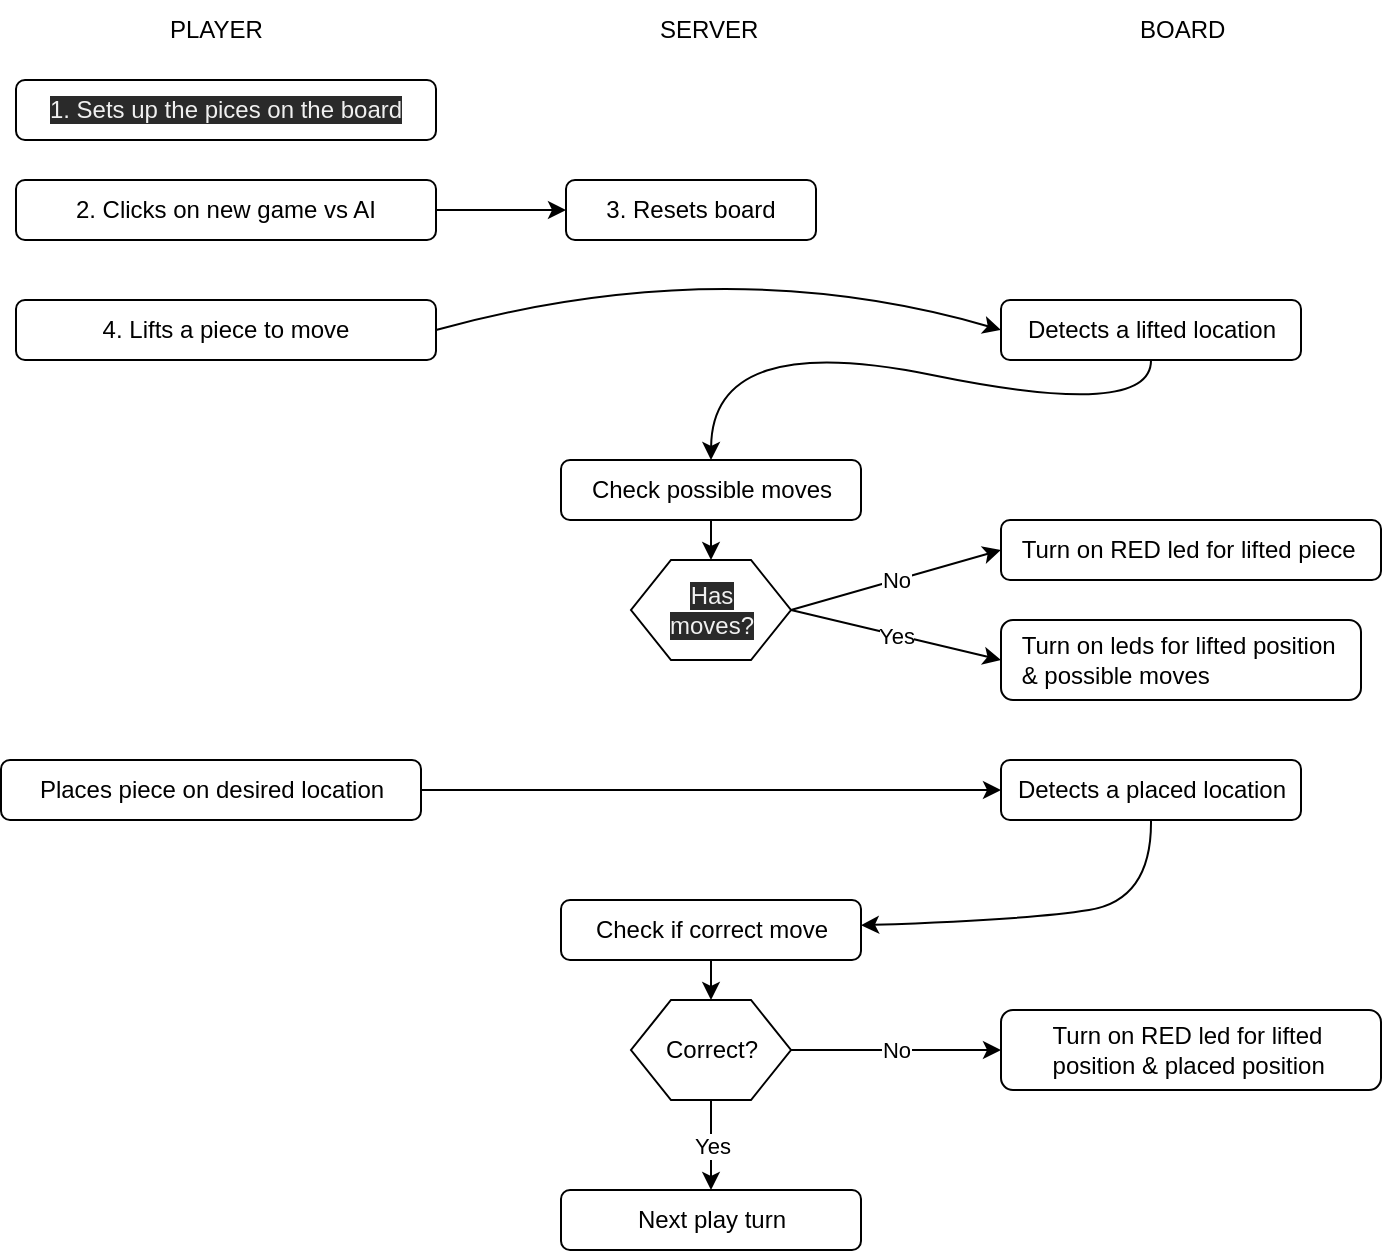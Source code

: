<mxfile>
    <diagram id="P_dEv1bGkTmpQ8GA3xF1" name="Page-1">
        <mxGraphModel dx="822" dy="465" grid="1" gridSize="10" guides="1" tooltips="1" connect="1" arrows="1" fold="1" page="1" pageScale="1" pageWidth="827" pageHeight="1169" math="0" shadow="0">
            <root>
                <mxCell id="0"/>
                <mxCell id="1" parent="0"/>
                <mxCell id="6" value="PLAYER" style="text;html=1;strokeColor=none;fillColor=none;align=left;verticalAlign=middle;whiteSpace=wrap;rounded=0;" vertex="1" parent="1">
                    <mxGeometry x="160" y="70" width="60" height="30" as="geometry"/>
                </mxCell>
                <mxCell id="7" value="SERVER" style="text;html=1;strokeColor=none;fillColor=none;align=left;verticalAlign=middle;whiteSpace=wrap;rounded=0;" vertex="1" parent="1">
                    <mxGeometry x="405" y="70" width="60" height="30" as="geometry"/>
                </mxCell>
                <mxCell id="10" value="&lt;meta charset=&quot;utf-8&quot;&gt;&lt;span style=&quot;color: rgb(240, 240, 240); font-family: helvetica; font-size: 12px; font-style: normal; font-weight: 400; letter-spacing: normal; text-align: left; text-indent: 0px; text-transform: none; word-spacing: 0px; background-color: rgb(42, 42, 42); display: inline; float: none;&quot;&gt;1. Sets up the pices on the board&lt;/span&gt;" style="rounded=1;whiteSpace=wrap;html=1;" vertex="1" parent="1">
                    <mxGeometry x="85" y="110" width="210" height="30" as="geometry"/>
                </mxCell>
                <mxCell id="13" value="" style="edgeStyle=none;html=1;" edge="1" parent="1" source="11" target="12">
                    <mxGeometry relative="1" as="geometry"/>
                </mxCell>
                <mxCell id="11" value="&lt;span style=&quot;text-align: left&quot;&gt;2. Clicks on new game vs AI&lt;/span&gt;" style="rounded=1;whiteSpace=wrap;html=1;" vertex="1" parent="1">
                    <mxGeometry x="85" y="160" width="210" height="30" as="geometry"/>
                </mxCell>
                <mxCell id="12" value="&lt;span style=&quot;text-align: left&quot;&gt;3. Resets board&lt;/span&gt;" style="rounded=1;whiteSpace=wrap;html=1;" vertex="1" parent="1">
                    <mxGeometry x="360" y="160" width="125" height="30" as="geometry"/>
                </mxCell>
                <mxCell id="16" style="edgeStyle=none;html=1;curved=1;entryX=0;entryY=0.5;entryDx=0;entryDy=0;exitX=1;exitY=0.5;exitDx=0;exitDy=0;" edge="1" parent="1" source="14" target="28">
                    <mxGeometry relative="1" as="geometry">
                        <mxPoint x="580" y="190" as="targetPoint"/>
                        <Array as="points">
                            <mxPoint x="440" y="195"/>
                        </Array>
                    </mxGeometry>
                </mxCell>
                <mxCell id="14" value="&lt;span style=&quot;text-align: left&quot;&gt;4. Lifts a piece to move&lt;/span&gt;" style="rounded=1;whiteSpace=wrap;html=1;" vertex="1" parent="1">
                    <mxGeometry x="85" y="220" width="210" height="30" as="geometry"/>
                </mxCell>
                <mxCell id="22" value="No" style="edgeStyle=none;html=1;entryX=0;entryY=0.5;entryDx=0;entryDy=0;exitX=1;exitY=0.5;exitDx=0;exitDy=0;" edge="1" parent="1" source="33" target="21">
                    <mxGeometry relative="1" as="geometry"/>
                </mxCell>
                <mxCell id="34" style="edgeStyle=none;rounded=1;html=1;exitX=0.5;exitY=1;exitDx=0;exitDy=0;entryX=0.5;entryY=0;entryDx=0;entryDy=0;strokeColor=default;" edge="1" parent="1" source="15" target="33">
                    <mxGeometry relative="1" as="geometry"/>
                </mxCell>
                <mxCell id="15" value="&lt;span style=&quot;text-align: left&quot;&gt;Check possible moves&lt;/span&gt;" style="rounded=1;whiteSpace=wrap;html=1;" vertex="1" parent="1">
                    <mxGeometry x="357.5" y="300" width="150" height="30" as="geometry"/>
                </mxCell>
                <mxCell id="19" style="edgeStyle=none;html=1;entryX=0;entryY=0.5;entryDx=0;entryDy=0;" edge="1" parent="1" source="17" target="26">
                    <mxGeometry relative="1" as="geometry"/>
                </mxCell>
                <mxCell id="17" value="&lt;span style=&quot;text-align: left&quot;&gt;Places piece on desired location&lt;/span&gt;" style="rounded=1;whiteSpace=wrap;html=1;" vertex="1" parent="1">
                    <mxGeometry x="77.5" y="450" width="210" height="30" as="geometry"/>
                </mxCell>
                <mxCell id="38" style="edgeStyle=none;curved=1;html=1;strokeColor=default;" edge="1" parent="1" source="18" target="37">
                    <mxGeometry relative="1" as="geometry"/>
                </mxCell>
                <mxCell id="18" value="&lt;span style=&quot;text-align: left&quot;&gt;Check if correct move&lt;/span&gt;" style="rounded=1;whiteSpace=wrap;html=1;" vertex="1" parent="1">
                    <mxGeometry x="357.5" y="520" width="150" height="30" as="geometry"/>
                </mxCell>
                <mxCell id="20" value="BOARD" style="text;html=1;strokeColor=none;fillColor=none;align=left;verticalAlign=middle;whiteSpace=wrap;rounded=0;" vertex="1" parent="1">
                    <mxGeometry x="645" y="70" width="60" height="30" as="geometry"/>
                </mxCell>
                <mxCell id="21" value="&lt;div style=&quot;text-align: left&quot;&gt;Turn on RED led for lifted piece&amp;nbsp;&lt;/div&gt;" style="rounded=1;whiteSpace=wrap;html=1;" vertex="1" parent="1">
                    <mxGeometry x="577.5" y="330" width="190" height="30" as="geometry"/>
                </mxCell>
                <mxCell id="25" value="&lt;div style=&quot;text-align: left&quot;&gt;Turn on leds for lifted position&amp;nbsp;&lt;/div&gt;&lt;div style=&quot;text-align: left&quot;&gt;&amp;amp; possible moves&lt;/div&gt;" style="rounded=1;whiteSpace=wrap;html=1;" vertex="1" parent="1">
                    <mxGeometry x="577.5" y="380" width="180" height="40" as="geometry"/>
                </mxCell>
                <mxCell id="36" style="edgeStyle=none;html=1;exitX=0.5;exitY=1;exitDx=0;exitDy=0;strokeColor=default;curved=1;" edge="1" parent="1" source="26" target="18">
                    <mxGeometry relative="1" as="geometry">
                        <mxPoint x="652.5" y="510" as="sourcePoint"/>
                        <Array as="points">
                            <mxPoint x="653" y="520"/>
                            <mxPoint x="590" y="530"/>
                        </Array>
                    </mxGeometry>
                </mxCell>
                <mxCell id="26" value="&lt;span style=&quot;text-align: left&quot;&gt;Detects a placed location&lt;/span&gt;" style="rounded=1;whiteSpace=wrap;html=1;" vertex="1" parent="1">
                    <mxGeometry x="577.5" y="450" width="150" height="30" as="geometry"/>
                </mxCell>
                <mxCell id="31" style="edgeStyle=none;html=1;strokeColor=default;exitX=0.5;exitY=1;exitDx=0;exitDy=0;entryX=0.5;entryY=0;entryDx=0;entryDy=0;curved=1;" edge="1" parent="1" source="28" target="15">
                    <mxGeometry relative="1" as="geometry">
                        <mxPoint x="435" y="250" as="targetPoint"/>
                        <Array as="points">
                            <mxPoint x="653" y="280"/>
                            <mxPoint x="433" y="235"/>
                        </Array>
                    </mxGeometry>
                </mxCell>
                <mxCell id="28" value="&lt;span style=&quot;text-align: left&quot;&gt;Detects a lifted location&lt;/span&gt;" style="rounded=1;whiteSpace=wrap;html=1;" vertex="1" parent="1">
                    <mxGeometry x="577.5" y="220" width="150" height="30" as="geometry"/>
                </mxCell>
                <mxCell id="33" value="&lt;meta charset=&quot;utf-8&quot;&gt;&lt;span style=&quot;color: rgb(240, 240, 240); font-family: helvetica; font-size: 12px; font-style: normal; font-weight: 400; letter-spacing: normal; text-align: center; text-indent: 0px; text-transform: none; word-spacing: 0px; background-color: rgb(42, 42, 42); display: inline; float: none;&quot;&gt;Has&lt;/span&gt;&lt;br style=&quot;color: rgb(240, 240, 240); font-family: helvetica; font-size: 12px; font-style: normal; font-weight: 400; letter-spacing: normal; text-align: center; text-indent: 0px; text-transform: none; word-spacing: 0px; background-color: rgb(42, 42, 42);&quot;&gt;&lt;span style=&quot;color: rgb(240, 240, 240); font-family: helvetica; font-size: 12px; font-style: normal; font-weight: 400; letter-spacing: normal; text-align: center; text-indent: 0px; text-transform: none; word-spacing: 0px; background-color: rgb(42, 42, 42); display: inline; float: none;&quot;&gt;moves?&lt;/span&gt;" style="shape=hexagon;perimeter=hexagonPerimeter2;whiteSpace=wrap;html=1;fixedSize=1;" vertex="1" parent="1">
                    <mxGeometry x="392.5" y="350" width="80" height="50" as="geometry"/>
                </mxCell>
                <mxCell id="35" value="Yes" style="edgeStyle=none;html=1;entryX=0;entryY=0.5;entryDx=0;entryDy=0;exitX=1;exitY=0.5;exitDx=0;exitDy=0;" edge="1" parent="1" source="33" target="25">
                    <mxGeometry relative="1" as="geometry">
                        <mxPoint x="482.5" y="385" as="sourcePoint"/>
                        <mxPoint x="587.5" y="355" as="targetPoint"/>
                    </mxGeometry>
                </mxCell>
                <mxCell id="42" value="Yes" style="edgeStyle=none;curved=1;html=1;entryX=0.5;entryY=0;entryDx=0;entryDy=0;strokeColor=default;" edge="1" parent="1" source="37" target="41">
                    <mxGeometry relative="1" as="geometry"/>
                </mxCell>
                <mxCell id="37" value="&lt;font face=&quot;helvetica&quot;&gt;Correct?&lt;/font&gt;" style="shape=hexagon;perimeter=hexagonPerimeter2;whiteSpace=wrap;html=1;fixedSize=1;" vertex="1" parent="1">
                    <mxGeometry x="392.5" y="570" width="80" height="50" as="geometry"/>
                </mxCell>
                <mxCell id="39" value="No" style="edgeStyle=none;html=1;entryX=0;entryY=0.5;entryDx=0;entryDy=0;exitX=1;exitY=0.5;exitDx=0;exitDy=0;" edge="1" parent="1" target="40">
                    <mxGeometry relative="1" as="geometry">
                        <mxPoint x="472.5" y="595" as="sourcePoint"/>
                    </mxGeometry>
                </mxCell>
                <mxCell id="40" value="&lt;div style=&quot;text-align: left&quot;&gt;Turn on RED led for lifted&amp;nbsp;&lt;/div&gt;&lt;div style=&quot;text-align: left&quot;&gt;position &amp;amp; placed position&amp;nbsp;&lt;/div&gt;" style="rounded=1;whiteSpace=wrap;html=1;" vertex="1" parent="1">
                    <mxGeometry x="577.5" y="575" width="190" height="40" as="geometry"/>
                </mxCell>
                <mxCell id="41" value="&lt;span style=&quot;text-align: left&quot;&gt;Next play turn&lt;/span&gt;" style="rounded=1;whiteSpace=wrap;html=1;" vertex="1" parent="1">
                    <mxGeometry x="357.5" y="665" width="150" height="30" as="geometry"/>
                </mxCell>
            </root>
        </mxGraphModel>
    </diagram>
</mxfile>